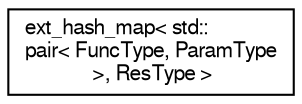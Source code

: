 digraph "Graphical Class Hierarchy"
{
  edge [fontname="FreeSans",fontsize="10",labelfontname="FreeSans",labelfontsize="10"];
  node [fontname="FreeSans",fontsize="10",shape=record];
  rankdir="LR";
  Node1 [label="ext_hash_map\< std::\lpair\< FuncType, ParamType\l \>, ResType \>",height=0.2,width=0.4,color="black", fillcolor="white", style="filled",URL="$classext__hash__map.html"];
}
